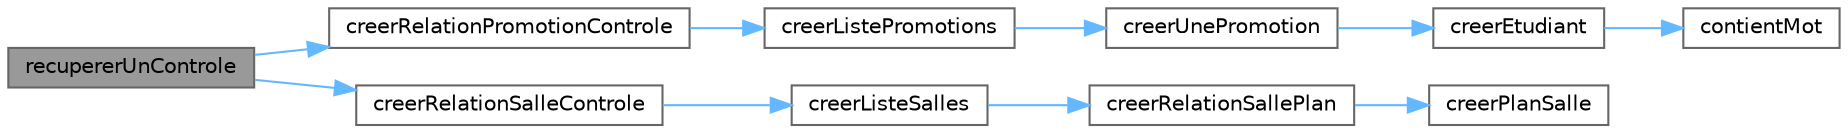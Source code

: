 digraph "recupererUnControle"
{
 // LATEX_PDF_SIZE
  bgcolor="transparent";
  edge [fontname=Helvetica,fontsize=10,labelfontname=Helvetica,labelfontsize=10];
  node [fontname=Helvetica,fontsize=10,shape=box,height=0.2,width=0.4];
  rankdir="LR";
  Node1 [label="recupererUnControle",height=0.2,width=0.4,color="gray40", fillcolor="grey60", style="filled", fontcolor="black",tooltip="Retourne un Controle selon un id donné (= ligne dans le CSV sans l'entête)"];
  Node1 -> Node2 [color="steelblue1",style="solid"];
  Node2 [label="creerRelationPromotionControle",height=0.2,width=0.4,color="grey40", fillcolor="white", style="filled",URL="$creer_liste_controles_8php.html#a6c7b70952f003cfbc34c98837ec70ca6",tooltip="Retourne un Controle en le mettant en relation avec une liste de nom de Promotion."];
  Node2 -> Node3 [color="steelblue1",style="solid"];
  Node3 [label="creerListePromotions",height=0.2,width=0.4,color="grey40", fillcolor="white", style="filled",URL="$creer_liste_promotions_8php.html#a3393f2f77a34c196e3410ba4be5f08f7",tooltip="Fonction permettant d'obtenir la liste de toutes les Promotion."];
  Node3 -> Node4 [color="steelblue1",style="solid"];
  Node4 [label="creerUnePromotion",height=0.2,width=0.4,color="grey40", fillcolor="white", style="filled",URL="$creer_liste_promotions_8php.html#a1f57774be55816c3c2d993244c8d1dd4",tooltip="Fonction permettant de créer une promotion à partir de son nom."];
  Node4 -> Node5 [color="steelblue1",style="solid"];
  Node5 [label="creerEtudiant",height=0.2,width=0.4,color="grey40", fillcolor="white", style="filled",URL="$creer_liste_promotions_8php.html#a1247e018592e5dcea5e4c777025a7ca2",tooltip="Créer un étudiant grâce à une ligne du CSV traité"];
  Node5 -> Node6 [color="steelblue1",style="solid"];
  Node6 [label="contientMot",height=0.2,width=0.4,color="grey40", fillcolor="white", style="filled",URL="$creer_liste_promotions_8php.html#a715db07b13868ab6dde178e061ef4569",tooltip="Permet de vérifier si un mot clé est dans une phrase."];
  Node1 -> Node7 [color="steelblue1",style="solid"];
  Node7 [label="creerRelationSalleControle",height=0.2,width=0.4,color="grey40", fillcolor="white", style="filled",URL="$creer_liste_controles_8php.html#ae290737288dcbe33d8fa323ae0eb8fae",tooltip="Retourne un Controle en le mettant en relation avec une liste de nom de Salle."];
  Node7 -> Node8 [color="steelblue1",style="solid"];
  Node8 [label="creerListeSalles",height=0.2,width=0.4,color="grey40", fillcolor="white", style="filled",URL="$creer_liste_salles_8php.html#a6f9bf66ab17401c27942f5acd083499f",tooltip="Retourne la liste de toutes les Salle."];
  Node8 -> Node9 [color="steelblue1",style="solid"];
  Node9 [label="creerRelationSallePlan",height=0.2,width=0.4,color="grey40", fillcolor="white", style="filled",URL="$creer_liste_salles_8php.html#ab0e4f08199a4bc47ffe140e4c8d1fcc2",tooltip="Fonction mettant en relation une Salle avec son Plan s'il existe."];
  Node9 -> Node10 [color="steelblue1",style="solid"];
  Node10 [label="creerPlanSalle",height=0.2,width=0.4,color="grey40", fillcolor="white", style="filled",URL="$creer_plan_salle_8php.html#a4dc3fec461fd5022c4e0f39c3b11355d",tooltip="Retourne un Plan de Salle si cette Salle existe."];
}
